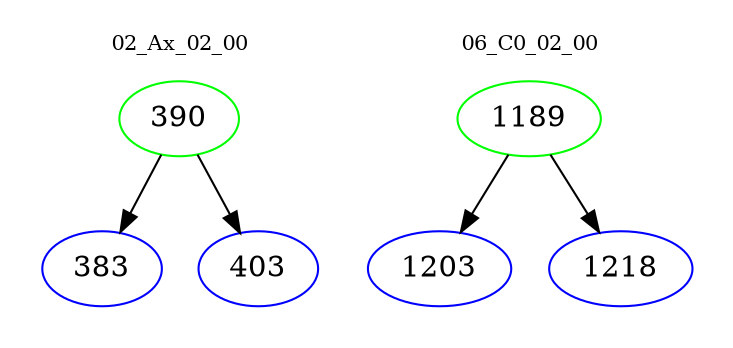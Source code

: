 digraph{
subgraph cluster_0 {
color = white
label = "02_Ax_02_00";
fontsize=10;
T0_390 [label="390", color="green"]
T0_390 -> T0_383 [color="black"]
T0_383 [label="383", color="blue"]
T0_390 -> T0_403 [color="black"]
T0_403 [label="403", color="blue"]
}
subgraph cluster_1 {
color = white
label = "06_C0_02_00";
fontsize=10;
T1_1189 [label="1189", color="green"]
T1_1189 -> T1_1203 [color="black"]
T1_1203 [label="1203", color="blue"]
T1_1189 -> T1_1218 [color="black"]
T1_1218 [label="1218", color="blue"]
}
}
